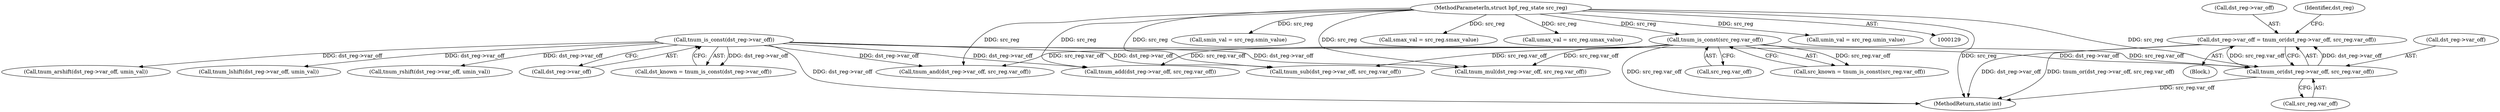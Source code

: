 digraph "0_linux_d3bd7413e0ca40b60cf60d4003246d067cafdeda@pointer" {
"1000655" [label="(Call,dst_reg->var_off = tnum_or(dst_reg->var_off, src_reg.var_off))"];
"1000659" [label="(Call,tnum_or(dst_reg->var_off, src_reg.var_off))"];
"1000212" [label="(Call,tnum_is_const(dst_reg->var_off))"];
"1000206" [label="(Call,tnum_is_const(src_reg.var_off))"];
"1000133" [label="(MethodParameterIn,struct bpf_reg_state src_reg)"];
"1000668" [label="(Identifier,dst_reg)"];
"1000656" [label="(Call,dst_reg->var_off)"];
"1000860" [label="(Call,tnum_arshift(dst_reg->var_off, umin_val))"];
"1000570" [label="(Call,tnum_and(dst_reg->var_off, src_reg.var_off))"];
"1000660" [label="(Call,dst_reg->var_off)"];
"1000261" [label="(Block,)"];
"1000903" [label="(MethodReturn,static int)"];
"1000206" [label="(Call,tnum_is_const(src_reg.var_off))"];
"1000357" [label="(Call,tnum_add(dst_reg->var_off, src_reg.var_off))"];
"1000655" [label="(Call,dst_reg->var_off = tnum_or(dst_reg->var_off, src_reg.var_off))"];
"1000133" [label="(MethodParameterIn,struct bpf_reg_state src_reg)"];
"1000663" [label="(Call,src_reg.var_off)"];
"1000184" [label="(Call,smin_val = src_reg.smin_value)"];
"1000450" [label="(Call,tnum_sub(dst_reg->var_off, src_reg.var_off))"];
"1000189" [label="(Call,smax_val = src_reg.smax_value)"];
"1000659" [label="(Call,tnum_or(dst_reg->var_off, src_reg.var_off))"];
"1000207" [label="(Call,src_reg.var_off)"];
"1000780" [label="(Call,tnum_lshift(dst_reg->var_off, umin_val))"];
"1000199" [label="(Call,umax_val = src_reg.umax_value)"];
"1000463" [label="(Call,tnum_mul(dst_reg->var_off, src_reg.var_off))"];
"1000212" [label="(Call,tnum_is_const(dst_reg->var_off))"];
"1000204" [label="(Call,src_known = tnum_is_const(src_reg.var_off))"];
"1000815" [label="(Call,tnum_rshift(dst_reg->var_off, umin_val))"];
"1000213" [label="(Call,dst_reg->var_off)"];
"1000194" [label="(Call,umin_val = src_reg.umin_value)"];
"1000210" [label="(Call,dst_known = tnum_is_const(dst_reg->var_off))"];
"1000655" -> "1000261"  [label="AST: "];
"1000655" -> "1000659"  [label="CFG: "];
"1000656" -> "1000655"  [label="AST: "];
"1000659" -> "1000655"  [label="AST: "];
"1000668" -> "1000655"  [label="CFG: "];
"1000655" -> "1000903"  [label="DDG: dst_reg->var_off"];
"1000655" -> "1000903"  [label="DDG: tnum_or(dst_reg->var_off, src_reg.var_off)"];
"1000659" -> "1000655"  [label="DDG: dst_reg->var_off"];
"1000659" -> "1000655"  [label="DDG: src_reg.var_off"];
"1000659" -> "1000663"  [label="CFG: "];
"1000660" -> "1000659"  [label="AST: "];
"1000663" -> "1000659"  [label="AST: "];
"1000659" -> "1000903"  [label="DDG: src_reg.var_off"];
"1000212" -> "1000659"  [label="DDG: dst_reg->var_off"];
"1000206" -> "1000659"  [label="DDG: src_reg.var_off"];
"1000133" -> "1000659"  [label="DDG: src_reg"];
"1000212" -> "1000210"  [label="AST: "];
"1000212" -> "1000213"  [label="CFG: "];
"1000213" -> "1000212"  [label="AST: "];
"1000210" -> "1000212"  [label="CFG: "];
"1000212" -> "1000903"  [label="DDG: dst_reg->var_off"];
"1000212" -> "1000210"  [label="DDG: dst_reg->var_off"];
"1000212" -> "1000357"  [label="DDG: dst_reg->var_off"];
"1000212" -> "1000450"  [label="DDG: dst_reg->var_off"];
"1000212" -> "1000463"  [label="DDG: dst_reg->var_off"];
"1000212" -> "1000570"  [label="DDG: dst_reg->var_off"];
"1000212" -> "1000780"  [label="DDG: dst_reg->var_off"];
"1000212" -> "1000815"  [label="DDG: dst_reg->var_off"];
"1000212" -> "1000860"  [label="DDG: dst_reg->var_off"];
"1000206" -> "1000204"  [label="AST: "];
"1000206" -> "1000207"  [label="CFG: "];
"1000207" -> "1000206"  [label="AST: "];
"1000204" -> "1000206"  [label="CFG: "];
"1000206" -> "1000903"  [label="DDG: src_reg.var_off"];
"1000206" -> "1000204"  [label="DDG: src_reg.var_off"];
"1000133" -> "1000206"  [label="DDG: src_reg"];
"1000206" -> "1000357"  [label="DDG: src_reg.var_off"];
"1000206" -> "1000450"  [label="DDG: src_reg.var_off"];
"1000206" -> "1000463"  [label="DDG: src_reg.var_off"];
"1000206" -> "1000570"  [label="DDG: src_reg.var_off"];
"1000133" -> "1000129"  [label="AST: "];
"1000133" -> "1000903"  [label="DDG: src_reg"];
"1000133" -> "1000184"  [label="DDG: src_reg"];
"1000133" -> "1000189"  [label="DDG: src_reg"];
"1000133" -> "1000194"  [label="DDG: src_reg"];
"1000133" -> "1000199"  [label="DDG: src_reg"];
"1000133" -> "1000357"  [label="DDG: src_reg"];
"1000133" -> "1000450"  [label="DDG: src_reg"];
"1000133" -> "1000463"  [label="DDG: src_reg"];
"1000133" -> "1000570"  [label="DDG: src_reg"];
}
